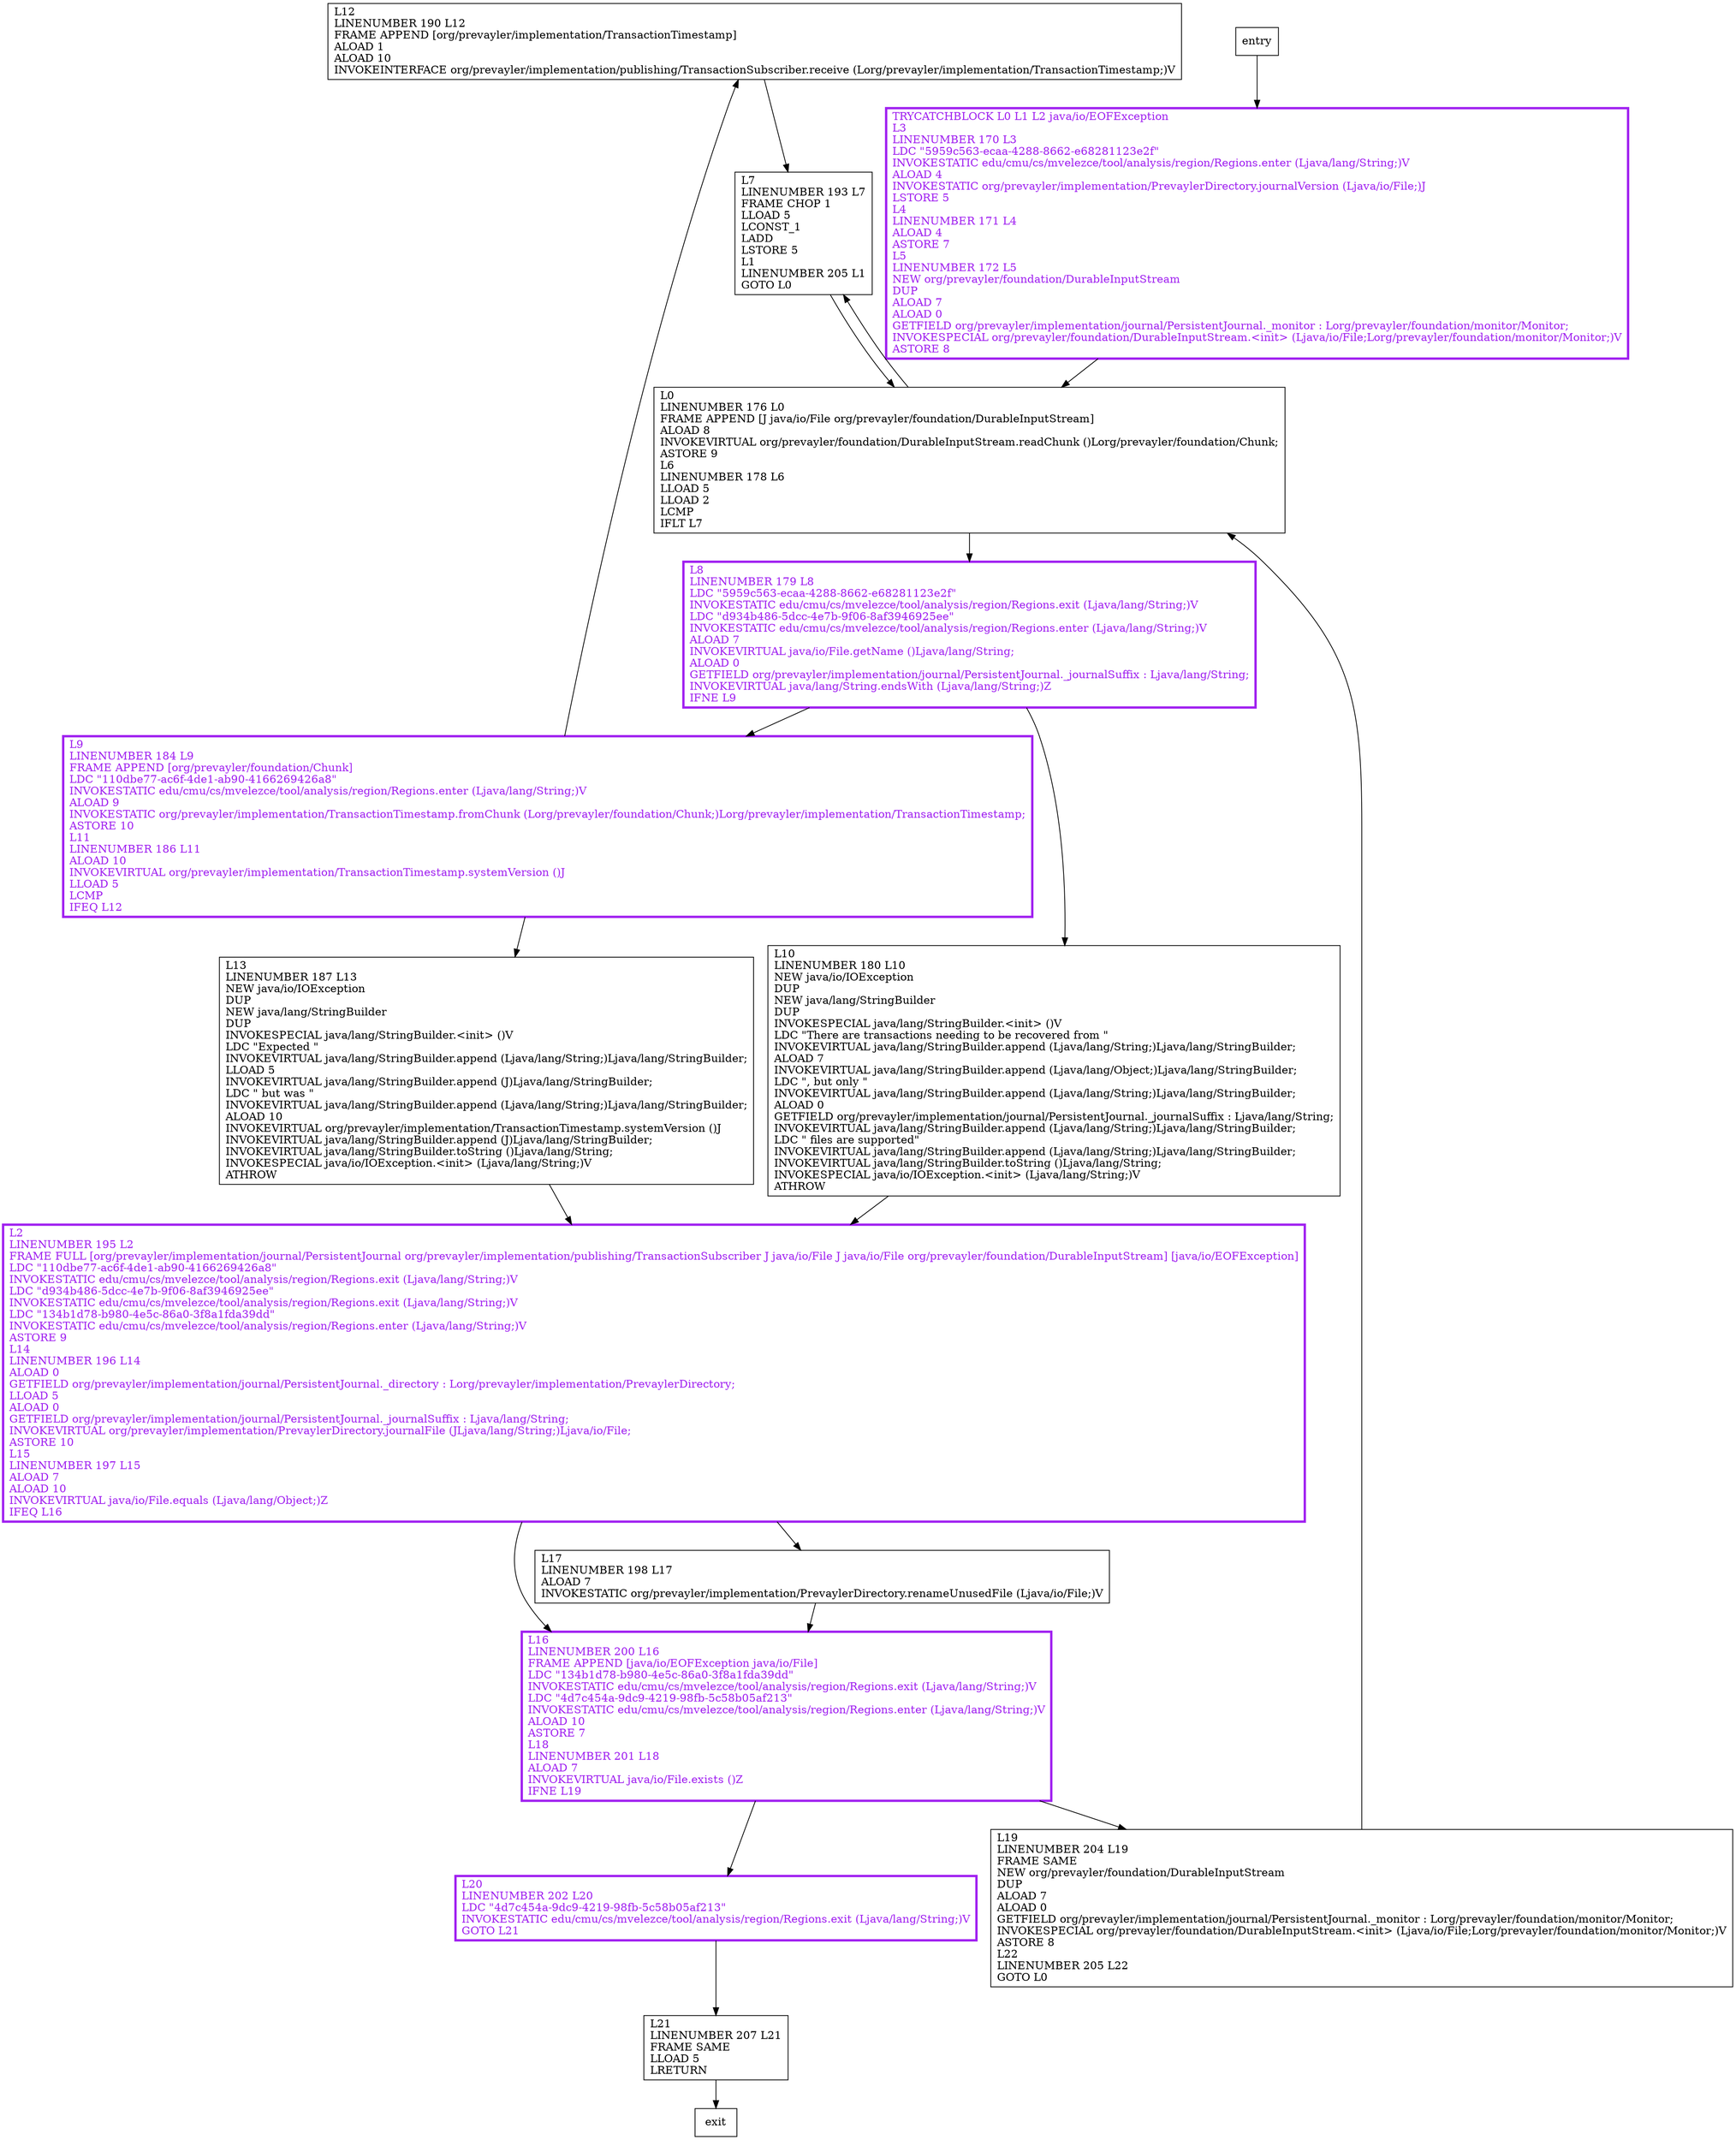 digraph recoverPendingTransactions {
node [shape=record];
1793759719 [label="L12\lLINENUMBER 190 L12\lFRAME APPEND [org/prevayler/implementation/TransactionTimestamp]\lALOAD 1\lALOAD 10\lINVOKEINTERFACE org/prevayler/implementation/publishing/TransactionSubscriber.receive (Lorg/prevayler/implementation/TransactionTimestamp;)V\l"];
401355610 [label="L9\lLINENUMBER 184 L9\lFRAME APPEND [org/prevayler/foundation/Chunk]\lLDC \"110dbe77-ac6f-4de1-ab90-4166269426a8\"\lINVOKESTATIC edu/cmu/cs/mvelezce/tool/analysis/region/Regions.enter (Ljava/lang/String;)V\lALOAD 9\lINVOKESTATIC org/prevayler/implementation/TransactionTimestamp.fromChunk (Lorg/prevayler/foundation/Chunk;)Lorg/prevayler/implementation/TransactionTimestamp;\lASTORE 10\lL11\lLINENUMBER 186 L11\lALOAD 10\lINVOKEVIRTUAL org/prevayler/implementation/TransactionTimestamp.systemVersion ()J\lLLOAD 5\lLCMP\lIFEQ L12\l"];
977320786 [label="TRYCATCHBLOCK L0 L1 L2 java/io/EOFException\lL3\lLINENUMBER 170 L3\lLDC \"5959c563-ecaa-4288-8662-e68281123e2f\"\lINVOKESTATIC edu/cmu/cs/mvelezce/tool/analysis/region/Regions.enter (Ljava/lang/String;)V\lALOAD 4\lINVOKESTATIC org/prevayler/implementation/PrevaylerDirectory.journalVersion (Ljava/io/File;)J\lLSTORE 5\lL4\lLINENUMBER 171 L4\lALOAD 4\lASTORE 7\lL5\lLINENUMBER 172 L5\lNEW org/prevayler/foundation/DurableInputStream\lDUP\lALOAD 7\lALOAD 0\lGETFIELD org/prevayler/implementation/journal/PersistentJournal._monitor : Lorg/prevayler/foundation/monitor/Monitor;\lINVOKESPECIAL org/prevayler/foundation/DurableInputStream.\<init\> (Ljava/io/File;Lorg/prevayler/foundation/monitor/Monitor;)V\lASTORE 8\l"];
813285994 [label="L7\lLINENUMBER 193 L7\lFRAME CHOP 1\lLLOAD 5\lLCONST_1\lLADD\lLSTORE 5\lL1\lLINENUMBER 205 L1\lGOTO L0\l"];
505693686 [label="L8\lLINENUMBER 179 L8\lLDC \"5959c563-ecaa-4288-8662-e68281123e2f\"\lINVOKESTATIC edu/cmu/cs/mvelezce/tool/analysis/region/Regions.exit (Ljava/lang/String;)V\lLDC \"d934b486-5dcc-4e7b-9f06-8af3946925ee\"\lINVOKESTATIC edu/cmu/cs/mvelezce/tool/analysis/region/Regions.enter (Ljava/lang/String;)V\lALOAD 7\lINVOKEVIRTUAL java/io/File.getName ()Ljava/lang/String;\lALOAD 0\lGETFIELD org/prevayler/implementation/journal/PersistentJournal._journalSuffix : Ljava/lang/String;\lINVOKEVIRTUAL java/lang/String.endsWith (Ljava/lang/String;)Z\lIFNE L9\l"];
2017574192 [label="L0\lLINENUMBER 176 L0\lFRAME APPEND [J java/io/File org/prevayler/foundation/DurableInputStream]\lALOAD 8\lINVOKEVIRTUAL org/prevayler/foundation/DurableInputStream.readChunk ()Lorg/prevayler/foundation/Chunk;\lASTORE 9\lL6\lLINENUMBER 178 L6\lLLOAD 5\lLLOAD 2\lLCMP\lIFLT L7\l"];
1198859194 [label="L21\lLINENUMBER 207 L21\lFRAME SAME\lLLOAD 5\lLRETURN\l"];
675909854 [label="L10\lLINENUMBER 180 L10\lNEW java/io/IOException\lDUP\lNEW java/lang/StringBuilder\lDUP\lINVOKESPECIAL java/lang/StringBuilder.\<init\> ()V\lLDC \"There are transactions needing to be recovered from \"\lINVOKEVIRTUAL java/lang/StringBuilder.append (Ljava/lang/String;)Ljava/lang/StringBuilder;\lALOAD 7\lINVOKEVIRTUAL java/lang/StringBuilder.append (Ljava/lang/Object;)Ljava/lang/StringBuilder;\lLDC \", but only \"\lINVOKEVIRTUAL java/lang/StringBuilder.append (Ljava/lang/String;)Ljava/lang/StringBuilder;\lALOAD 0\lGETFIELD org/prevayler/implementation/journal/PersistentJournal._journalSuffix : Ljava/lang/String;\lINVOKEVIRTUAL java/lang/StringBuilder.append (Ljava/lang/String;)Ljava/lang/StringBuilder;\lLDC \" files are supported\"\lINVOKEVIRTUAL java/lang/StringBuilder.append (Ljava/lang/String;)Ljava/lang/StringBuilder;\lINVOKEVIRTUAL java/lang/StringBuilder.toString ()Ljava/lang/String;\lINVOKESPECIAL java/io/IOException.\<init\> (Ljava/lang/String;)V\lATHROW\l"];
476709123 [label="L13\lLINENUMBER 187 L13\lNEW java/io/IOException\lDUP\lNEW java/lang/StringBuilder\lDUP\lINVOKESPECIAL java/lang/StringBuilder.\<init\> ()V\lLDC \"Expected \"\lINVOKEVIRTUAL java/lang/StringBuilder.append (Ljava/lang/String;)Ljava/lang/StringBuilder;\lLLOAD 5\lINVOKEVIRTUAL java/lang/StringBuilder.append (J)Ljava/lang/StringBuilder;\lLDC \" but was \"\lINVOKEVIRTUAL java/lang/StringBuilder.append (Ljava/lang/String;)Ljava/lang/StringBuilder;\lALOAD 10\lINVOKEVIRTUAL org/prevayler/implementation/TransactionTimestamp.systemVersion ()J\lINVOKEVIRTUAL java/lang/StringBuilder.append (J)Ljava/lang/StringBuilder;\lINVOKEVIRTUAL java/lang/StringBuilder.toString ()Ljava/lang/String;\lINVOKESPECIAL java/io/IOException.\<init\> (Ljava/lang/String;)V\lATHROW\l"];
931003277 [label="L19\lLINENUMBER 204 L19\lFRAME SAME\lNEW org/prevayler/foundation/DurableInputStream\lDUP\lALOAD 7\lALOAD 0\lGETFIELD org/prevayler/implementation/journal/PersistentJournal._monitor : Lorg/prevayler/foundation/monitor/Monitor;\lINVOKESPECIAL org/prevayler/foundation/DurableInputStream.\<init\> (Ljava/io/File;Lorg/prevayler/foundation/monitor/Monitor;)V\lASTORE 8\lL22\lLINENUMBER 205 L22\lGOTO L0\l"];
1117812847 [label="L20\lLINENUMBER 202 L20\lLDC \"4d7c454a-9dc9-4219-98fb-5c58b05af213\"\lINVOKESTATIC edu/cmu/cs/mvelezce/tool/analysis/region/Regions.exit (Ljava/lang/String;)V\lGOTO L21\l"];
1170735890 [label="L16\lLINENUMBER 200 L16\lFRAME APPEND [java/io/EOFException java/io/File]\lLDC \"134b1d78-b980-4e5c-86a0-3f8a1fda39dd\"\lINVOKESTATIC edu/cmu/cs/mvelezce/tool/analysis/region/Regions.exit (Ljava/lang/String;)V\lLDC \"4d7c454a-9dc9-4219-98fb-5c58b05af213\"\lINVOKESTATIC edu/cmu/cs/mvelezce/tool/analysis/region/Regions.enter (Ljava/lang/String;)V\lALOAD 10\lASTORE 7\lL18\lLINENUMBER 201 L18\lALOAD 7\lINVOKEVIRTUAL java/io/File.exists ()Z\lIFNE L19\l"];
2077462509 [label="L17\lLINENUMBER 198 L17\lALOAD 7\lINVOKESTATIC org/prevayler/implementation/PrevaylerDirectory.renameUnusedFile (Ljava/io/File;)V\l"];
1448967471 [label="L2\lLINENUMBER 195 L2\lFRAME FULL [org/prevayler/implementation/journal/PersistentJournal org/prevayler/implementation/publishing/TransactionSubscriber J java/io/File J java/io/File org/prevayler/foundation/DurableInputStream] [java/io/EOFException]\lLDC \"110dbe77-ac6f-4de1-ab90-4166269426a8\"\lINVOKESTATIC edu/cmu/cs/mvelezce/tool/analysis/region/Regions.exit (Ljava/lang/String;)V\lLDC \"d934b486-5dcc-4e7b-9f06-8af3946925ee\"\lINVOKESTATIC edu/cmu/cs/mvelezce/tool/analysis/region/Regions.exit (Ljava/lang/String;)V\lLDC \"134b1d78-b980-4e5c-86a0-3f8a1fda39dd\"\lINVOKESTATIC edu/cmu/cs/mvelezce/tool/analysis/region/Regions.enter (Ljava/lang/String;)V\lASTORE 9\lL14\lLINENUMBER 196 L14\lALOAD 0\lGETFIELD org/prevayler/implementation/journal/PersistentJournal._directory : Lorg/prevayler/implementation/PrevaylerDirectory;\lLLOAD 5\lALOAD 0\lGETFIELD org/prevayler/implementation/journal/PersistentJournal._journalSuffix : Ljava/lang/String;\lINVOKEVIRTUAL org/prevayler/implementation/PrevaylerDirectory.journalFile (JLjava/lang/String;)Ljava/io/File;\lASTORE 10\lL15\lLINENUMBER 197 L15\lALOAD 7\lALOAD 10\lINVOKEVIRTUAL java/io/File.equals (Ljava/lang/Object;)Z\lIFEQ L16\l"];
entry;
exit;
1793759719 -> 813285994;
401355610 -> 476709123;
401355610 -> 1793759719;
977320786 -> 2017574192;
813285994 -> 2017574192;
505693686 -> 675909854;
505693686 -> 401355610;
entry -> 977320786;
2017574192 -> 505693686;
2017574192 -> 813285994;
1198859194 -> exit;
675909854 -> 1448967471;
476709123 -> 1448967471;
931003277 -> 2017574192;
1117812847 -> 1198859194;
1170735890 -> 931003277;
1170735890 -> 1117812847;
2077462509 -> 1170735890;
1448967471 -> 1170735890;
1448967471 -> 2077462509;
505693686[fontcolor="purple", penwidth=3, color="purple"];
1117812847[fontcolor="purple", penwidth=3, color="purple"];
1170735890[fontcolor="purple", penwidth=3, color="purple"];
401355610[fontcolor="purple", penwidth=3, color="purple"];
1448967471[fontcolor="purple", penwidth=3, color="purple"];
977320786[fontcolor="purple", penwidth=3, color="purple"];
}
